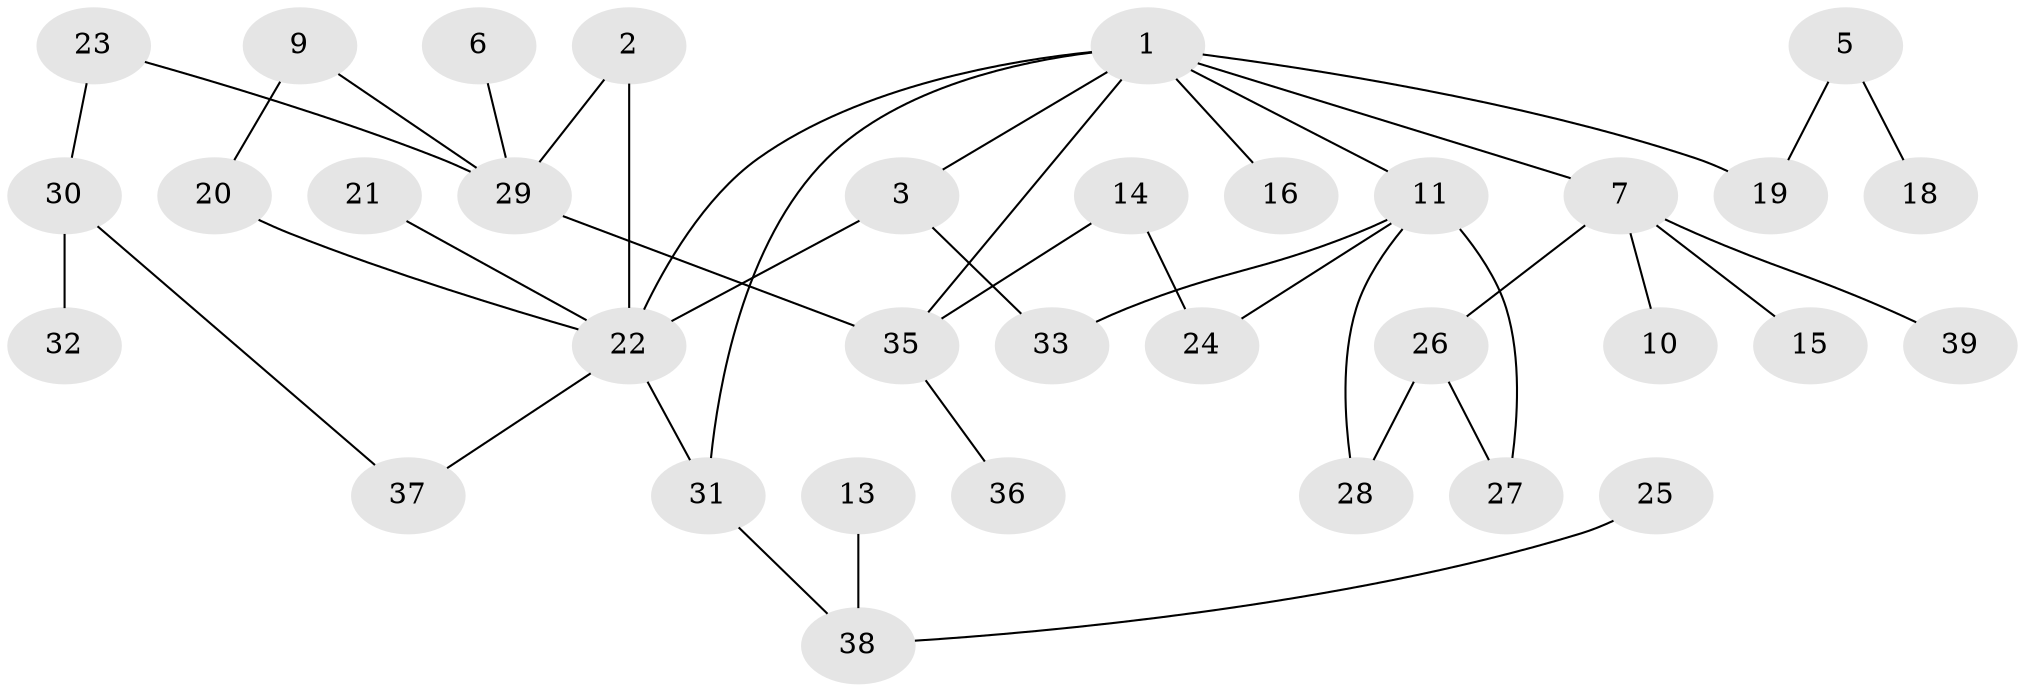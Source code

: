// original degree distribution, {1: 0.35064935064935066, 3: 0.16883116883116883, 5: 0.03896103896103896, 7: 0.012987012987012988, 2: 0.24675324675324675, 4: 0.11688311688311688, 0: 0.06493506493506493}
// Generated by graph-tools (version 1.1) at 2025/49/03/09/25 03:49:08]
// undirected, 34 vertices, 42 edges
graph export_dot {
graph [start="1"]
  node [color=gray90,style=filled];
  1;
  2;
  3;
  5;
  6;
  7;
  9;
  10;
  11;
  13;
  14;
  15;
  16;
  18;
  19;
  20;
  21;
  22;
  23;
  24;
  25;
  26;
  27;
  28;
  29;
  30;
  31;
  32;
  33;
  35;
  36;
  37;
  38;
  39;
  1 -- 3 [weight=1.0];
  1 -- 7 [weight=1.0];
  1 -- 11 [weight=1.0];
  1 -- 16 [weight=1.0];
  1 -- 19 [weight=1.0];
  1 -- 22 [weight=1.0];
  1 -- 31 [weight=1.0];
  1 -- 35 [weight=1.0];
  2 -- 22 [weight=1.0];
  2 -- 29 [weight=1.0];
  3 -- 22 [weight=1.0];
  3 -- 33 [weight=1.0];
  5 -- 18 [weight=1.0];
  5 -- 19 [weight=1.0];
  6 -- 29 [weight=1.0];
  7 -- 10 [weight=1.0];
  7 -- 15 [weight=1.0];
  7 -- 26 [weight=1.0];
  7 -- 39 [weight=1.0];
  9 -- 20 [weight=1.0];
  9 -- 29 [weight=1.0];
  11 -- 24 [weight=1.0];
  11 -- 27 [weight=1.0];
  11 -- 28 [weight=1.0];
  11 -- 33 [weight=1.0];
  13 -- 38 [weight=1.0];
  14 -- 24 [weight=1.0];
  14 -- 35 [weight=1.0];
  20 -- 22 [weight=1.0];
  21 -- 22 [weight=1.0];
  22 -- 31 [weight=1.0];
  22 -- 37 [weight=1.0];
  23 -- 29 [weight=1.0];
  23 -- 30 [weight=1.0];
  25 -- 38 [weight=1.0];
  26 -- 27 [weight=1.0];
  26 -- 28 [weight=2.0];
  29 -- 35 [weight=1.0];
  30 -- 32 [weight=1.0];
  30 -- 37 [weight=1.0];
  31 -- 38 [weight=1.0];
  35 -- 36 [weight=1.0];
}
